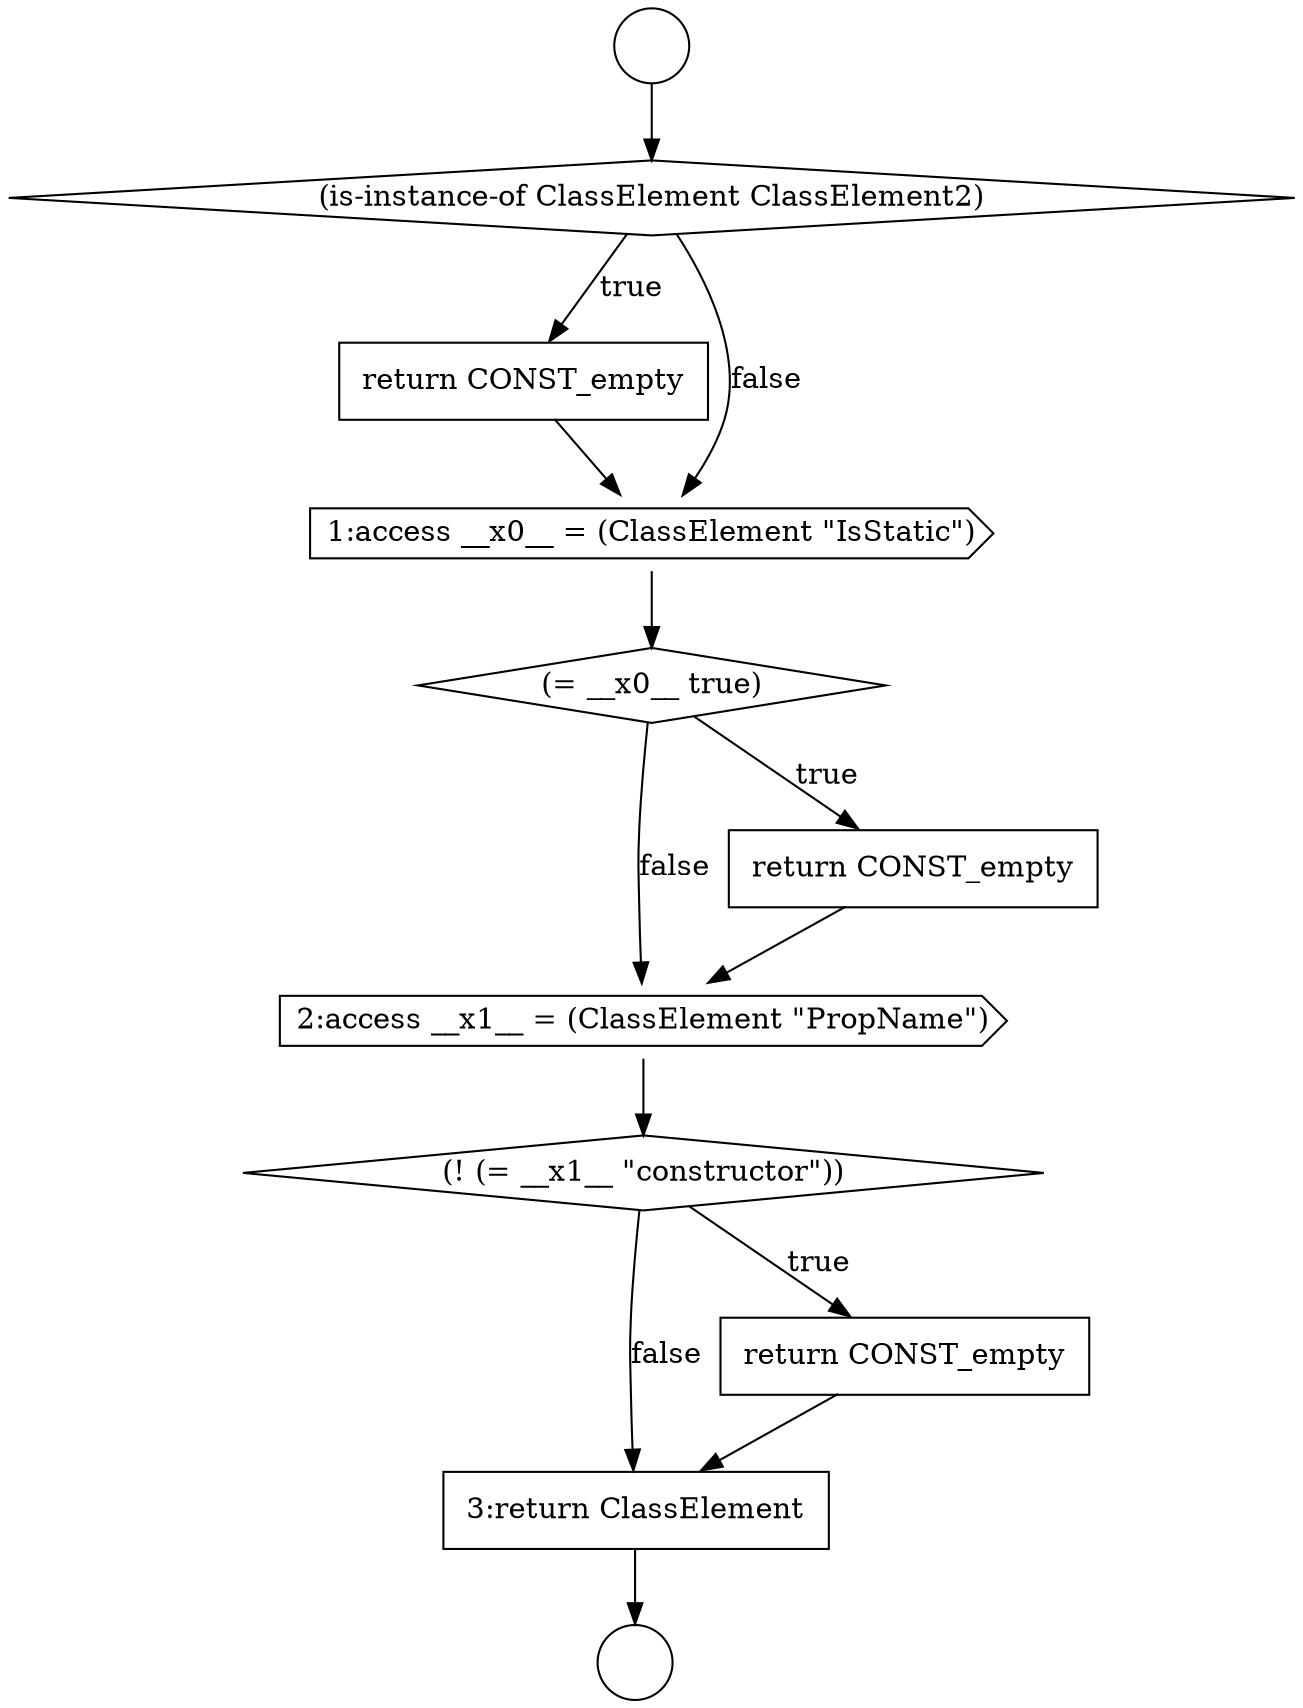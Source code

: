 digraph {
  node9180 [shape=none, margin=0, label=<<font color="black">
    <table border="0" cellborder="1" cellspacing="0" cellpadding="10">
      <tr><td align="left">return CONST_empty</td></tr>
    </table>
  </font>> color="black" fillcolor="white" style=filled]
  node9184 [shape=cds, label=<<font color="black">2:access __x1__ = (ClassElement &quot;PropName&quot;)</font>> color="black" fillcolor="white" style=filled]
  node9187 [shape=none, margin=0, label=<<font color="black">
    <table border="0" cellborder="1" cellspacing="0" cellpadding="10">
      <tr><td align="left">3:return ClassElement</td></tr>
    </table>
  </font>> color="black" fillcolor="white" style=filled]
  node9177 [shape=circle label=" " color="black" fillcolor="white" style=filled]
  node9186 [shape=none, margin=0, label=<<font color="black">
    <table border="0" cellborder="1" cellspacing="0" cellpadding="10">
      <tr><td align="left">return CONST_empty</td></tr>
    </table>
  </font>> color="black" fillcolor="white" style=filled]
  node9181 [shape=cds, label=<<font color="black">1:access __x0__ = (ClassElement &quot;IsStatic&quot;)</font>> color="black" fillcolor="white" style=filled]
  node9178 [shape=circle label=" " color="black" fillcolor="white" style=filled]
  node9185 [shape=diamond, label=<<font color="black">(! (= __x1__ &quot;constructor&quot;))</font>> color="black" fillcolor="white" style=filled]
  node9182 [shape=diamond, label=<<font color="black">(= __x0__ true)</font>> color="black" fillcolor="white" style=filled]
  node9179 [shape=diamond, label=<<font color="black">(is-instance-of ClassElement ClassElement2)</font>> color="black" fillcolor="white" style=filled]
  node9183 [shape=none, margin=0, label=<<font color="black">
    <table border="0" cellborder="1" cellspacing="0" cellpadding="10">
      <tr><td align="left">return CONST_empty</td></tr>
    </table>
  </font>> color="black" fillcolor="white" style=filled]
  node9182 -> node9183 [label=<<font color="black">true</font>> color="black"]
  node9182 -> node9184 [label=<<font color="black">false</font>> color="black"]
  node9177 -> node9179 [ color="black"]
  node9183 -> node9184 [ color="black"]
  node9179 -> node9180 [label=<<font color="black">true</font>> color="black"]
  node9179 -> node9181 [label=<<font color="black">false</font>> color="black"]
  node9187 -> node9178 [ color="black"]
  node9186 -> node9187 [ color="black"]
  node9184 -> node9185 [ color="black"]
  node9180 -> node9181 [ color="black"]
  node9181 -> node9182 [ color="black"]
  node9185 -> node9186 [label=<<font color="black">true</font>> color="black"]
  node9185 -> node9187 [label=<<font color="black">false</font>> color="black"]
}

